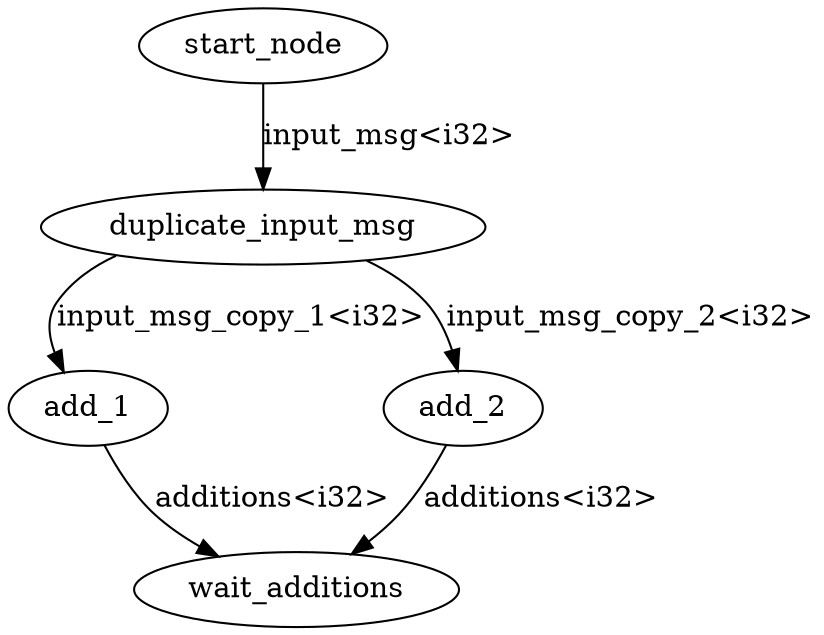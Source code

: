 digraph {
    0 [ label = "start_node" ]
    1 [ label = "duplicate_input_msg" ]
    2 [ label = "add_1" ]
    3 [ label = "add_2" ]
    4 [ label = "wait_additions" ]
    0 -> 1 [ label = "input_msg<i32>" ]
    1 -> 2 [ label = "input_msg_copy_1<i32>" ]
    1 -> 3 [ label = "input_msg_copy_2<i32>" ]
    2 -> 4 [ label = "additions<i32>" ]
    3 -> 4 [ label = "additions<i32>" ]
}

